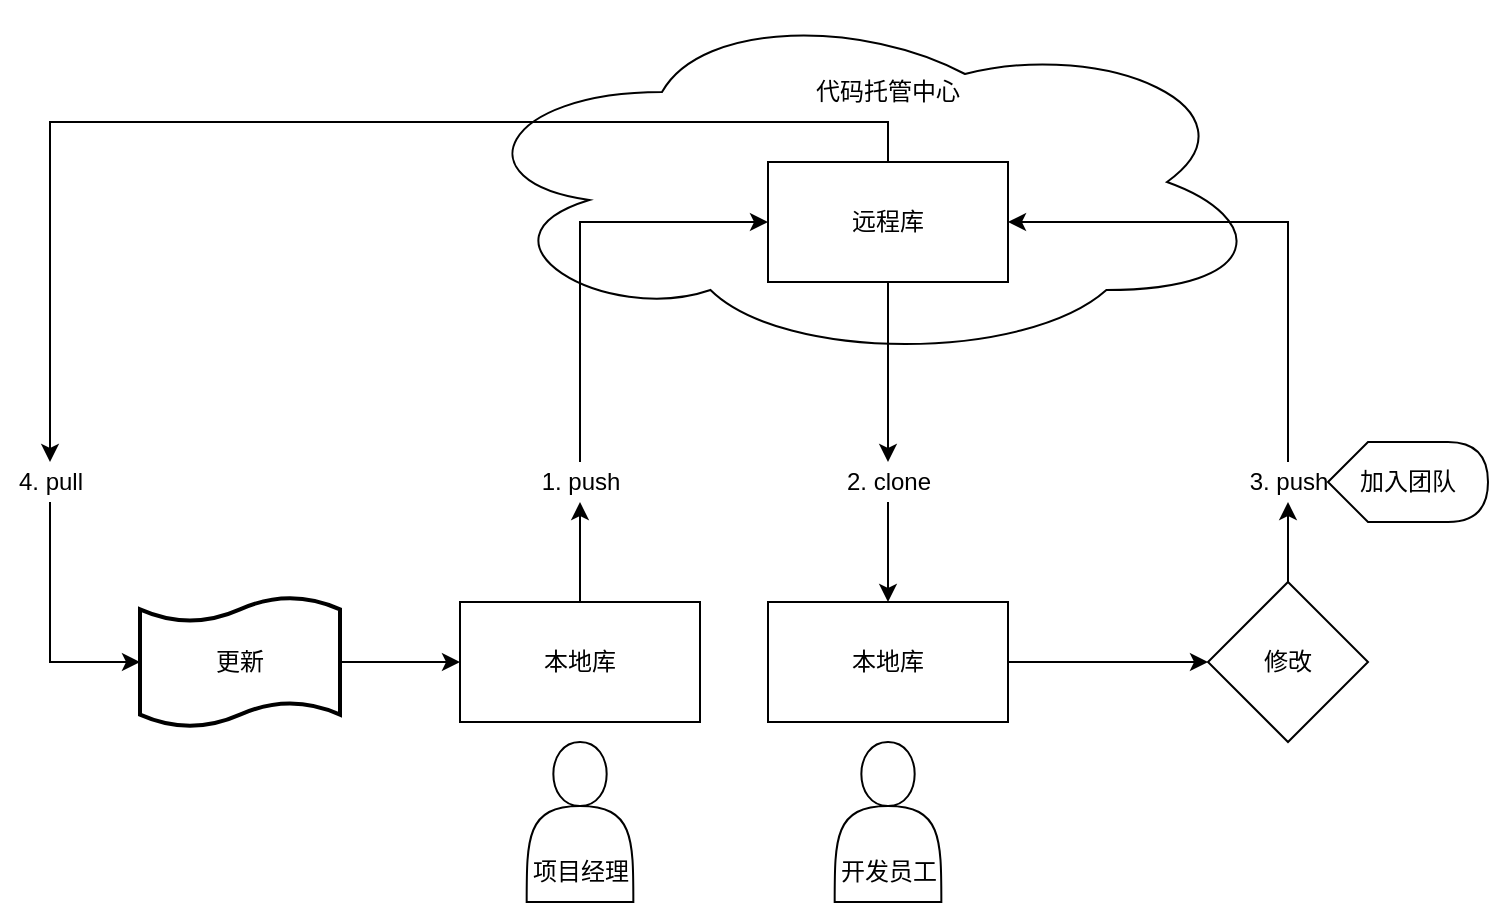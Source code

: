<mxfile version="16.5.1" type="device"><diagram id="99LWuLwGW4VEiHlyOXy4" name="第 1 页"><mxGraphModel dx="1278" dy="641" grid="1" gridSize="10" guides="1" tooltips="1" connect="1" arrows="1" fold="1" page="1" pageScale="1" pageWidth="827" pageHeight="1169" math="0" shadow="0"><root><mxCell id="0"/><mxCell id="1" parent="0"/><mxCell id="8w2MgjBXZcwb32FGQILl-5" value="" style="ellipse;shape=cloud;whiteSpace=wrap;html=1;" parent="1" vertex="1"><mxGeometry x="280" y="10" width="404" height="180" as="geometry"/></mxCell><mxCell id="8w2MgjBXZcwb32FGQILl-2" style="edgeStyle=orthogonalEdgeStyle;rounded=0;orthogonalLoop=1;jettySize=auto;html=1;exitX=0.5;exitY=0;exitDx=0;exitDy=0;" parent="1" source="8w2MgjBXZcwb32FGQILl-1" edge="1"><mxGeometry relative="1" as="geometry"><mxPoint x="340" y="260" as="targetPoint"/></mxGeometry></mxCell><mxCell id="8w2MgjBXZcwb32FGQILl-1" value="本地库" style="rounded=0;whiteSpace=wrap;html=1;" parent="1" vertex="1"><mxGeometry x="280" y="310" width="120" height="60" as="geometry"/></mxCell><mxCell id="8w2MgjBXZcwb32FGQILl-22" style="edgeStyle=orthogonalEdgeStyle;rounded=0;orthogonalLoop=1;jettySize=auto;html=1;entryX=0;entryY=0.5;entryDx=0;entryDy=0;" parent="1" source="8w2MgjBXZcwb32FGQILl-3" target="8w2MgjBXZcwb32FGQILl-4" edge="1"><mxGeometry relative="1" as="geometry"><Array as="points"><mxPoint x="340" y="120"/></Array></mxGeometry></mxCell><mxCell id="8w2MgjBXZcwb32FGQILl-3" value="1. push" style="text;html=1;align=center;verticalAlign=middle;resizable=0;points=[];autosize=1;strokeColor=none;fillColor=none;" parent="1" vertex="1"><mxGeometry x="315" y="240" width="50" height="20" as="geometry"/></mxCell><mxCell id="8w2MgjBXZcwb32FGQILl-18" value="" style="edgeStyle=orthogonalEdgeStyle;rounded=0;orthogonalLoop=1;jettySize=auto;html=1;" parent="1" source="8w2MgjBXZcwb32FGQILl-4" target="8w2MgjBXZcwb32FGQILl-13" edge="1"><mxGeometry relative="1" as="geometry"/></mxCell><mxCell id="8w2MgjBXZcwb32FGQILl-37" style="edgeStyle=orthogonalEdgeStyle;rounded=0;orthogonalLoop=1;jettySize=auto;html=1;exitX=0.5;exitY=0;exitDx=0;exitDy=0;" parent="1" source="8w2MgjBXZcwb32FGQILl-4" target="8w2MgjBXZcwb32FGQILl-34" edge="1"><mxGeometry relative="1" as="geometry"><Array as="points"><mxPoint x="494" y="70"/><mxPoint x="75" y="70"/></Array></mxGeometry></mxCell><mxCell id="8w2MgjBXZcwb32FGQILl-4" value="远程库" style="rounded=0;whiteSpace=wrap;html=1;" parent="1" vertex="1"><mxGeometry x="434" y="90" width="120" height="60" as="geometry"/></mxCell><mxCell id="8w2MgjBXZcwb32FGQILl-6" value="代码托管中心" style="text;html=1;strokeColor=none;fillColor=none;align=center;verticalAlign=middle;whiteSpace=wrap;rounded=0;" parent="1" vertex="1"><mxGeometry x="445" y="40" width="98" height="30" as="geometry"/></mxCell><mxCell id="8w2MgjBXZcwb32FGQILl-8" value="" style="shape=actor;whiteSpace=wrap;html=1;" parent="1" vertex="1"><mxGeometry x="313.34" y="380" width="53.33" height="80" as="geometry"/></mxCell><mxCell id="8w2MgjBXZcwb32FGQILl-9" value="项目经理" style="text;html=1;strokeColor=none;fillColor=none;align=center;verticalAlign=middle;whiteSpace=wrap;rounded=0;" parent="1" vertex="1"><mxGeometry x="310.5" y="430" width="59" height="30" as="geometry"/></mxCell><mxCell id="8w2MgjBXZcwb32FGQILl-20" value="" style="edgeStyle=orthogonalEdgeStyle;rounded=0;orthogonalLoop=1;jettySize=auto;html=1;" parent="1" source="8w2MgjBXZcwb32FGQILl-12" target="8w2MgjBXZcwb32FGQILl-19" edge="1"><mxGeometry relative="1" as="geometry"/></mxCell><mxCell id="8w2MgjBXZcwb32FGQILl-12" value="本地库" style="rounded=0;whiteSpace=wrap;html=1;" parent="1" vertex="1"><mxGeometry x="434" y="310" width="120" height="60" as="geometry"/></mxCell><mxCell id="8w2MgjBXZcwb32FGQILl-17" value="" style="edgeStyle=orthogonalEdgeStyle;rounded=0;orthogonalLoop=1;jettySize=auto;html=1;" parent="1" source="8w2MgjBXZcwb32FGQILl-13" target="8w2MgjBXZcwb32FGQILl-12" edge="1"><mxGeometry relative="1" as="geometry"/></mxCell><mxCell id="8w2MgjBXZcwb32FGQILl-13" value="2. clone" style="text;html=1;align=center;verticalAlign=middle;resizable=0;points=[];autosize=1;strokeColor=none;fillColor=none;" parent="1" vertex="1"><mxGeometry x="464" y="240" width="60" height="20" as="geometry"/></mxCell><mxCell id="8w2MgjBXZcwb32FGQILl-14" value="" style="shape=actor;whiteSpace=wrap;html=1;" parent="1" vertex="1"><mxGeometry x="467.34" y="380" width="53.33" height="80" as="geometry"/></mxCell><mxCell id="8w2MgjBXZcwb32FGQILl-15" value="开发员工" style="text;html=1;strokeColor=none;fillColor=none;align=center;verticalAlign=middle;whiteSpace=wrap;rounded=0;" parent="1" vertex="1"><mxGeometry x="464.5" y="430" width="59" height="30" as="geometry"/></mxCell><mxCell id="8w2MgjBXZcwb32FGQILl-21" style="edgeStyle=orthogonalEdgeStyle;rounded=0;orthogonalLoop=1;jettySize=auto;html=1;exitX=0.5;exitY=0;exitDx=0;exitDy=0;entryX=1;entryY=0.5;entryDx=0;entryDy=0;startArrow=none;" parent="1" source="8w2MgjBXZcwb32FGQILl-28" target="8w2MgjBXZcwb32FGQILl-4" edge="1"><mxGeometry relative="1" as="geometry"/></mxCell><mxCell id="8w2MgjBXZcwb32FGQILl-30" style="edgeStyle=orthogonalEdgeStyle;rounded=0;orthogonalLoop=1;jettySize=auto;html=1;exitX=0.5;exitY=0;exitDx=0;exitDy=0;" parent="1" source="8w2MgjBXZcwb32FGQILl-19" target="8w2MgjBXZcwb32FGQILl-28" edge="1"><mxGeometry relative="1" as="geometry"/></mxCell><mxCell id="8w2MgjBXZcwb32FGQILl-19" value="修改" style="rhombus;whiteSpace=wrap;html=1;rounded=0;" parent="1" vertex="1"><mxGeometry x="654" y="300" width="80" height="80" as="geometry"/></mxCell><mxCell id="8w2MgjBXZcwb32FGQILl-28" value="3. push" style="text;html=1;align=center;verticalAlign=middle;resizable=0;points=[];autosize=1;strokeColor=none;fillColor=none;" parent="1" vertex="1"><mxGeometry x="669" y="240" width="50" height="20" as="geometry"/></mxCell><mxCell id="8w2MgjBXZcwb32FGQILl-31" value="加入团队" style="shape=display;whiteSpace=wrap;html=1;" parent="1" vertex="1"><mxGeometry x="714" y="230" width="80" height="40" as="geometry"/></mxCell><mxCell id="8w2MgjBXZcwb32FGQILl-42" style="edgeStyle=orthogonalEdgeStyle;rounded=0;orthogonalLoop=1;jettySize=auto;html=1;entryX=0;entryY=0.5;entryDx=0;entryDy=0;entryPerimeter=0;" parent="1" source="8w2MgjBXZcwb32FGQILl-34" target="8w2MgjBXZcwb32FGQILl-40" edge="1"><mxGeometry relative="1" as="geometry"><Array as="points"><mxPoint x="75" y="340"/></Array></mxGeometry></mxCell><mxCell id="8w2MgjBXZcwb32FGQILl-34" value="4. pull" style="text;html=1;align=center;verticalAlign=middle;resizable=0;points=[];autosize=1;strokeColor=none;fillColor=none;" parent="1" vertex="1"><mxGeometry x="50" y="240" width="50" height="20" as="geometry"/></mxCell><mxCell id="8w2MgjBXZcwb32FGQILl-43" style="edgeStyle=orthogonalEdgeStyle;rounded=0;orthogonalLoop=1;jettySize=auto;html=1;exitX=1;exitY=0.5;exitDx=0;exitDy=0;exitPerimeter=0;entryX=0;entryY=0.5;entryDx=0;entryDy=0;" parent="1" source="8w2MgjBXZcwb32FGQILl-40" target="8w2MgjBXZcwb32FGQILl-1" edge="1"><mxGeometry relative="1" as="geometry"/></mxCell><mxCell id="8w2MgjBXZcwb32FGQILl-40" value="更新" style="shape=tape;whiteSpace=wrap;html=1;strokeWidth=2;size=0.19" parent="1" vertex="1"><mxGeometry x="120" y="307.5" width="100" height="65" as="geometry"/></mxCell></root></mxGraphModel></diagram></mxfile>